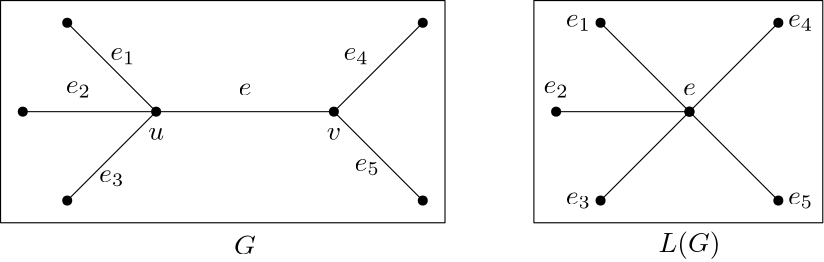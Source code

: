 <?xml version="1.0"?>
<!DOCTYPE ipe SYSTEM "ipe.dtd">
<ipe version="70218" creator="Ipe 7.2.26">
<info created="D:20230528114131" modified="D:20230528114352"/>
<ipestyle name="basic">
<symbol name="arrow/arc(spx)">
<path stroke="sym-stroke" fill="sym-stroke" pen="sym-pen">
0 0 m
-1 0.333 l
-1 -0.333 l
h
</path>
</symbol>
<symbol name="arrow/farc(spx)">
<path stroke="sym-stroke" fill="white" pen="sym-pen">
0 0 m
-1 0.333 l
-1 -0.333 l
h
</path>
</symbol>
<symbol name="arrow/ptarc(spx)">
<path stroke="sym-stroke" fill="sym-stroke" pen="sym-pen">
0 0 m
-1 0.333 l
-0.8 0 l
-1 -0.333 l
h
</path>
</symbol>
<symbol name="arrow/fptarc(spx)">
<path stroke="sym-stroke" fill="white" pen="sym-pen">
0 0 m
-1 0.333 l
-0.8 0 l
-1 -0.333 l
h
</path>
</symbol>
<symbol name="mark/circle(sx)" transformations="translations">
<path fill="sym-stroke">
0.6 0 0 0.6 0 0 e
0.4 0 0 0.4 0 0 e
</path>
</symbol>
<symbol name="mark/disk(sx)" transformations="translations">
<path fill="sym-stroke">
0.6 0 0 0.6 0 0 e
</path>
</symbol>
<symbol name="mark/fdisk(sfx)" transformations="translations">
<group>
<path fill="sym-fill">
0.5 0 0 0.5 0 0 e
</path>
<path fill="sym-stroke" fillrule="eofill">
0.6 0 0 0.6 0 0 e
0.4 0 0 0.4 0 0 e
</path>
</group>
</symbol>
<symbol name="mark/box(sx)" transformations="translations">
<path fill="sym-stroke" fillrule="eofill">
-0.6 -0.6 m
0.6 -0.6 l
0.6 0.6 l
-0.6 0.6 l
h
-0.4 -0.4 m
0.4 -0.4 l
0.4 0.4 l
-0.4 0.4 l
h
</path>
</symbol>
<symbol name="mark/square(sx)" transformations="translations">
<path fill="sym-stroke">
-0.6 -0.6 m
0.6 -0.6 l
0.6 0.6 l
-0.6 0.6 l
h
</path>
</symbol>
<symbol name="mark/fsquare(sfx)" transformations="translations">
<group>
<path fill="sym-fill">
-0.5 -0.5 m
0.5 -0.5 l
0.5 0.5 l
-0.5 0.5 l
h
</path>
<path fill="sym-stroke" fillrule="eofill">
-0.6 -0.6 m
0.6 -0.6 l
0.6 0.6 l
-0.6 0.6 l
h
-0.4 -0.4 m
0.4 -0.4 l
0.4 0.4 l
-0.4 0.4 l
h
</path>
</group>
</symbol>
<symbol name="mark/cross(sx)" transformations="translations">
<group>
<path fill="sym-stroke">
-0.43 -0.57 m
0.57 0.43 l
0.43 0.57 l
-0.57 -0.43 l
h
</path>
<path fill="sym-stroke">
-0.43 0.57 m
0.57 -0.43 l
0.43 -0.57 l
-0.57 0.43 l
h
</path>
</group>
</symbol>
<symbol name="arrow/fnormal(spx)">
<path stroke="sym-stroke" fill="white" pen="sym-pen">
0 0 m
-1 0.333 l
-1 -0.333 l
h
</path>
</symbol>
<symbol name="arrow/pointed(spx)">
<path stroke="sym-stroke" fill="sym-stroke" pen="sym-pen">
0 0 m
-1 0.333 l
-0.8 0 l
-1 -0.333 l
h
</path>
</symbol>
<symbol name="arrow/fpointed(spx)">
<path stroke="sym-stroke" fill="white" pen="sym-pen">
0 0 m
-1 0.333 l
-0.8 0 l
-1 -0.333 l
h
</path>
</symbol>
<symbol name="arrow/linear(spx)">
<path stroke="sym-stroke" pen="sym-pen">
-1 0.333 m
0 0 l
-1 -0.333 l
</path>
</symbol>
<symbol name="arrow/fdouble(spx)">
<path stroke="sym-stroke" fill="white" pen="sym-pen">
0 0 m
-1 0.333 l
-1 -0.333 l
h
-1 0 m
-2 0.333 l
-2 -0.333 l
h
</path>
</symbol>
<symbol name="arrow/double(spx)">
<path stroke="sym-stroke" fill="sym-stroke" pen="sym-pen">
0 0 m
-1 0.333 l
-1 -0.333 l
h
-1 0 m
-2 0.333 l
-2 -0.333 l
h
</path>
</symbol>
<symbol name="arrow/mid-normal(spx)">
<path stroke="sym-stroke" fill="sym-stroke" pen="sym-pen">
0.5 0 m
-0.5 0.333 l
-0.5 -0.333 l
h
</path>
</symbol>
<symbol name="arrow/mid-fnormal(spx)">
<path stroke="sym-stroke" fill="white" pen="sym-pen">
0.5 0 m
-0.5 0.333 l
-0.5 -0.333 l
h
</path>
</symbol>
<symbol name="arrow/mid-pointed(spx)">
<path stroke="sym-stroke" fill="sym-stroke" pen="sym-pen">
0.5 0 m
-0.5 0.333 l
-0.3 0 l
-0.5 -0.333 l
h
</path>
</symbol>
<symbol name="arrow/mid-fpointed(spx)">
<path stroke="sym-stroke" fill="white" pen="sym-pen">
0.5 0 m
-0.5 0.333 l
-0.3 0 l
-0.5 -0.333 l
h
</path>
</symbol>
<symbol name="arrow/mid-double(spx)">
<path stroke="sym-stroke" fill="sym-stroke" pen="sym-pen">
1 0 m
0 0.333 l
0 -0.333 l
h
0 0 m
-1 0.333 l
-1 -0.333 l
h
</path>
</symbol>
<symbol name="arrow/mid-fdouble(spx)">
<path stroke="sym-stroke" fill="white" pen="sym-pen">
1 0 m
0 0.333 l
0 -0.333 l
h
0 0 m
-1 0.333 l
-1 -0.333 l
h
</path>
</symbol>
<anglesize name="22.5 deg" value="22.5"/>
<anglesize name="30 deg" value="30"/>
<anglesize name="45 deg" value="45"/>
<anglesize name="60 deg" value="60"/>
<anglesize name="90 deg" value="90"/>
<arrowsize name="large" value="10"/>
<arrowsize name="small" value="5"/>
<arrowsize name="tiny" value="3"/>
<color name="blue" value="0 0 1"/>
<color name="brown" value="0.647 0.165 0.165"/>
<color name="darkblue" value="0 0 0.545"/>
<color name="darkcyan" value="0 0.545 0.545"/>
<color name="darkgray" value="0.663"/>
<color name="darkgreen" value="0 0.392 0"/>
<color name="darkmagenta" value="0.545 0 0.545"/>
<color name="darkorange" value="1 0.549 0"/>
<color name="darkred" value="0.545 0 0"/>
<color name="gold" value="1 0.843 0"/>
<color name="gray" value="0.745"/>
<color name="green" value="0 1 0"/>
<color name="lightblue" value="0.678 0.847 0.902"/>
<color name="lightcyan" value="0.878 1 1"/>
<color name="lightgray" value="0.827"/>
<color name="lightgreen" value="0.565 0.933 0.565"/>
<color name="lightyellow" value="1 1 0.878"/>
<color name="navy" value="0 0 0.502"/>
<color name="orange" value="1 0.647 0"/>
<color name="pink" value="1 0.753 0.796"/>
<color name="purple" value="0.627 0.125 0.941"/>
<color name="red" value="1 0 0"/>
<color name="seagreen" value="0.18 0.545 0.341"/>
<color name="turquoise" value="0.251 0.878 0.816"/>
<color name="violet" value="0.933 0.51 0.933"/>
<color name="yellow" value="1 1 0"/>
<dashstyle name="dash dot dotted" value="[4 2 1 2 1 2] 0"/>
<dashstyle name="dash dotted" value="[4 2 1 2] 0"/>
<dashstyle name="dashed" value="[4] 0"/>
<dashstyle name="dotted" value="[1 3] 0"/>
<gridsize name="10 pts (~3.5 mm)" value="10"/>
<gridsize name="14 pts (~5 mm)" value="14"/>
<gridsize name="16 pts (~6 mm)" value="16"/>
<gridsize name="20 pts (~7 mm)" value="20"/>
<gridsize name="28 pts (~10 mm)" value="28"/>
<gridsize name="32 pts (~12 mm)" value="32"/>
<gridsize name="4 pts" value="4"/>
<gridsize name="56 pts (~20 mm)" value="56"/>
<gridsize name="8 pts (~3 mm)" value="8"/>
<opacity name="10%" value="0.1"/>
<opacity name="30%" value="0.3"/>
<opacity name="50%" value="0.5"/>
<opacity name="75%" value="0.75"/>
<pen name="fat" value="1.2"/>
<pen name="heavier" value="0.8"/>
<pen name="ultrafat" value="2"/>
<symbolsize name="large" value="5"/>
<symbolsize name="small" value="2"/>
<symbolsize name="tiny" value="1.1"/>
<textsize name="Huge" value="\Huge"/>
<textsize name="LARGE" value="\LARGE"/>
<textsize name="Large" value="\Large"/>
<textsize name="footnote" value="\footnotesize"/>
<textsize name="huge" value="\huge"/>
<textsize name="large" value="\large"/>
<textsize name="script" value="\scriptsize"/>
<textsize name="small" value="\small"/>
<textsize name="tiny" value="\tiny"/>
<textstyle name="center" begin="\begin{center}" end="\end{center}"/>
<textstyle name="item" begin="\begin{itemize}\item{}" end="\end{itemize}"/>
<textstyle name="itemize" begin="\begin{itemize}" end="\end{itemize}"/>
<tiling name="falling" angle="-60" step="4" width="1"/>
<tiling name="rising" angle="30" step="4" width="1"/>
</ipestyle>
<page>
<layer name="alpha"/>
<view layers="alpha" active="alpha"/>
<use layer="alpha" name="mark/disk(sx)" pos="160 704" size="normal" stroke="black"/>
<use name="mark/disk(sx)" pos="224 704" size="normal" stroke="black"/>
<use name="mark/disk(sx)" pos="128 736" size="normal" stroke="black"/>
<use name="mark/disk(sx)" pos="112 704" size="normal" stroke="black"/>
<use name="mark/disk(sx)" pos="128 672" size="normal" stroke="black"/>
<use name="mark/disk(sx)" pos="256 736" size="normal" stroke="black"/>
<use name="mark/disk(sx)" pos="256 672" size="normal" stroke="black"/>
<path stroke="black">
256 736 m
224 704 l
256 672 l
</path>
<path stroke="black">
224 704 m
160 704 l
112 704 l
</path>
<path stroke="black">
128 736 m
160 704 l
128 672 l
</path>
<text transformations="translations" pos="192 712" stroke="black" type="label" width="4.639" height="4.289" depth="0" halign="center" valign="center">$e$</text>
<text transformations="translations" pos="160 696" stroke="black" type="label" width="5.703" height="4.289" depth="0" halign="center" valign="center">$u$</text>
<text transformations="translations" pos="224 696" stroke="black" type="label" width="5.187" height="4.289" depth="0" halign="center" valign="center">$v$</text>
<path stroke="black">
104 744 m
104 664 l
264 664 l
264 744 l
h
</path>
<text transformations="translations" pos="192 656" stroke="black" type="label" width="7.833" height="6.808" depth="0" halign="center" valign="center">$G$</text>
<text transformations="translations" pos="148 724" stroke="black" type="label" width="9.108" height="4.294" depth="1.49" halign="center" valign="center">$e_1$</text>
<text transformations="translations" pos="132 712" stroke="black" type="label" width="9.108" height="4.294" depth="1.49" halign="center" valign="center">$e_2$</text>
<text transformations="translations" pos="144 680" stroke="black" type="label" width="9.108" height="4.294" depth="1.49" halign="center" valign="center">$e_3$</text>
<text matrix="1 0 0 1 0 -4" transformations="translations" pos="232 728" stroke="black" type="label" width="9.108" height="4.294" depth="1.49" halign="center" valign="center">$e_4$</text>
<text transformations="translations" pos="236 684" stroke="black" type="label" width="9.108" height="4.294" depth="1.49" halign="center" valign="center">$e_5$</text>
<use matrix="1 0 0 1 192 0" name="mark/disk(sx)" pos="160 704" size="normal" stroke="black"/>
<use matrix="1 0 0 1 192 0" name="mark/disk(sx)" pos="128 736" size="normal" stroke="black"/>
<use matrix="1 0 0 1 192 0" name="mark/disk(sx)" pos="112 704" size="normal" stroke="black"/>
<use matrix="1 0 0 1 192 0" name="mark/disk(sx)" pos="128 672" size="normal" stroke="black"/>
<use matrix="1 0 0 1 128 0" name="mark/disk(sx)" pos="256 736" size="normal" stroke="black"/>
<use matrix="1 0 0 1 128 0" name="mark/disk(sx)" pos="256 672" size="normal" stroke="black"/>
<path matrix="1 0 0 1 128 0" stroke="black">
256 736 m
224 704 l
256 672 l
</path>
<path matrix="1 0 0 1 192 0" stroke="black">
128 736 m
160 704 l
128 672 l
</path>
<text matrix="1 0 0 1 160 0" transformations="translations" pos="192 712" stroke="black" type="label" width="4.639" height="4.289" depth="0" halign="center" valign="center" style="math">e</text>
<text matrix="1 0 0 1 160 0" transformations="translations" pos="192 656" stroke="black" type="label" width="22.362" height="7.473" depth="2.49" halign="center" valign="center" style="math">L(G)</text>
<text matrix="1 0 0 1 164 12" transformations="translations" pos="148 724" stroke="black" type="label" width="9.108" height="4.294" depth="1.49" halign="center" valign="center" style="math">e_1</text>
<text matrix="1 0 0 1 172 0" transformations="translations" pos="132 712" stroke="black" type="label" width="9.108" height="4.294" depth="1.49" halign="center" valign="center" style="math">e_2</text>
<text matrix="1 0 0 1 168 -8" transformations="translations" pos="144 680" stroke="black" type="label" width="9.108" height="4.294" depth="1.49" halign="center" valign="center" style="math">e_3</text>
<text matrix="1 0 0 1 160 8" transformations="translations" pos="232 728" stroke="black" type="label" width="9.108" height="4.294" depth="1.49" halign="center" valign="center" style="math">e_4</text>
<text matrix="1 0 0 1 156 -12" transformations="translations" pos="236 684" stroke="black" type="label" width="9.108" height="4.294" depth="1.49" halign="center" valign="center" style="math">e_5</text>
<use matrix="1 0 0 1 -32 0" name="mark/disk(sx)" pos="384 704" size="normal" stroke="black"/>
<path matrix="1 0 0 1 -32 0" stroke="black">
336 704 m
384 704 l
</path>
<path matrix="1 0 0 1 -32 0" stroke="black">
328 744 m
328 664 l
432 664 l
432 744 l
h
</path>
</page>
</ipe>
